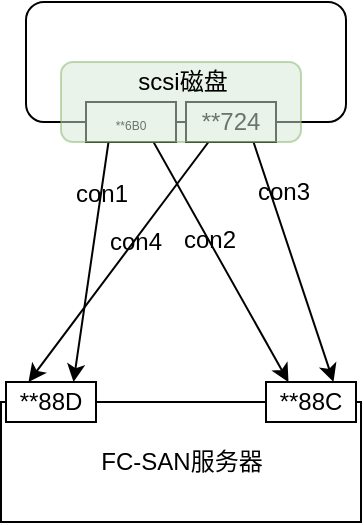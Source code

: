 <mxfile version="12.4.7" type="github"><diagram id="a45cf8ec-cd66-6f27-3ac3-be6e809c9e4a" name="Page-1"><mxGraphModel dx="631" dy="346" grid="1" gridSize="10" guides="1" tooltips="1" connect="1" arrows="1" fold="1" page="1" pageScale="1" pageWidth="827" pageHeight="1169" background="#ffffff" math="0" shadow="0"><root><mxCell id="0"/><mxCell id="1" parent="0"/><mxCell id="4PEYvng8AUEx7_xDdIHF-176" value="" style="rounded=1;whiteSpace=wrap;html=1;" vertex="1" parent="1"><mxGeometry x="280" y="20" width="160" height="60" as="geometry"/></mxCell><mxCell id="4PEYvng8AUEx7_xDdIHF-178" value="FC-SAN服务器" style="rounded=0;whiteSpace=wrap;html=1;" vertex="1" parent="1"><mxGeometry x="267.5" y="220" width="180" height="60" as="geometry"/></mxCell><mxCell id="4PEYvng8AUEx7_xDdIHF-179" value="&lt;font style=&quot;font-size: 6px&quot;&gt;**6B0&lt;/font&gt;" style="rounded=0;whiteSpace=wrap;html=1;" vertex="1" parent="1"><mxGeometry x="310" y="70" width="45" height="20" as="geometry"/></mxCell><mxCell id="4PEYvng8AUEx7_xDdIHF-180" value="**724" style="rounded=0;whiteSpace=wrap;html=1;" vertex="1" parent="1"><mxGeometry x="360" y="70" width="45" height="20" as="geometry"/></mxCell><mxCell id="4PEYvng8AUEx7_xDdIHF-184" value="**88D" style="rounded=0;whiteSpace=wrap;html=1;" vertex="1" parent="1"><mxGeometry x="270" y="210" width="45" height="20" as="geometry"/></mxCell><mxCell id="4PEYvng8AUEx7_xDdIHF-185" value="**88C" style="rounded=0;whiteSpace=wrap;html=1;" vertex="1" parent="1"><mxGeometry x="400" y="210" width="45" height="20" as="geometry"/></mxCell><mxCell id="4PEYvng8AUEx7_xDdIHF-186" value="" style="endArrow=classic;html=1;entryX=0.25;entryY=0;entryDx=0;entryDy=0;exitX=0.25;exitY=1;exitDx=0;exitDy=0;" edge="1" parent="1" source="4PEYvng8AUEx7_xDdIHF-180" target="4PEYvng8AUEx7_xDdIHF-184"><mxGeometry width="50" height="50" relative="1" as="geometry"><mxPoint x="280" y="170" as="sourcePoint"/><mxPoint x="330" y="120" as="targetPoint"/></mxGeometry></mxCell><mxCell id="4PEYvng8AUEx7_xDdIHF-187" value="" style="endArrow=classic;html=1;entryX=0.75;entryY=0;entryDx=0;entryDy=0;exitX=0.75;exitY=1;exitDx=0;exitDy=0;" edge="1" parent="1" source="4PEYvng8AUEx7_xDdIHF-180" target="4PEYvng8AUEx7_xDdIHF-185"><mxGeometry width="50" height="50" relative="1" as="geometry"><mxPoint x="390" y="150" as="sourcePoint"/><mxPoint x="440" y="100" as="targetPoint"/></mxGeometry></mxCell><mxCell id="4PEYvng8AUEx7_xDdIHF-188" value="" style="endArrow=classic;html=1;entryX=0.75;entryY=0;entryDx=0;entryDy=0;exitX=0.25;exitY=1;exitDx=0;exitDy=0;" edge="1" parent="1" source="4PEYvng8AUEx7_xDdIHF-179" target="4PEYvng8AUEx7_xDdIHF-184"><mxGeometry width="50" height="50" relative="1" as="geometry"><mxPoint x="240" y="170" as="sourcePoint"/><mxPoint x="290" y="120" as="targetPoint"/></mxGeometry></mxCell><mxCell id="4PEYvng8AUEx7_xDdIHF-189" value="" style="endArrow=classic;html=1;exitX=0.75;exitY=1;exitDx=0;exitDy=0;entryX=0.25;entryY=0;entryDx=0;entryDy=0;" edge="1" parent="1" source="4PEYvng8AUEx7_xDdIHF-179" target="4PEYvng8AUEx7_xDdIHF-185"><mxGeometry width="50" height="50" relative="1" as="geometry"><mxPoint x="340" y="180" as="sourcePoint"/><mxPoint x="407" y="207" as="targetPoint"/></mxGeometry></mxCell><mxCell id="4PEYvng8AUEx7_xDdIHF-190" value="con1" style="text;html=1;strokeColor=none;fillColor=none;align=center;verticalAlign=middle;whiteSpace=wrap;rounded=0;" vertex="1" parent="1"><mxGeometry x="303" y="111" width="30" height="10" as="geometry"/></mxCell><mxCell id="4PEYvng8AUEx7_xDdIHF-192" value="con2" style="text;html=1;strokeColor=none;fillColor=none;align=center;verticalAlign=middle;whiteSpace=wrap;rounded=0;" vertex="1" parent="1"><mxGeometry x="356.5" y="134" width="30" height="10" as="geometry"/></mxCell><mxCell id="4PEYvng8AUEx7_xDdIHF-194" value="con4" style="text;html=1;strokeColor=none;fillColor=none;align=center;verticalAlign=middle;whiteSpace=wrap;rounded=0;" vertex="1" parent="1"><mxGeometry x="320" y="135" width="30" height="10" as="geometry"/></mxCell><mxCell id="4PEYvng8AUEx7_xDdIHF-197" value="con3" style="text;html=1;strokeColor=none;fillColor=none;align=center;verticalAlign=middle;whiteSpace=wrap;rounded=0;" vertex="1" parent="1"><mxGeometry x="393.5" y="110" width="30" height="10" as="geometry"/></mxCell><mxCell id="4PEYvng8AUEx7_xDdIHF-199" value="" style="rounded=1;whiteSpace=wrap;html=1;opacity=50;fillColor=#d5e8d4;strokeColor=#82b366;" vertex="1" parent="1"><mxGeometry x="297.5" y="50" width="120" height="40" as="geometry"/></mxCell><mxCell id="4PEYvng8AUEx7_xDdIHF-200" value="scsi磁盘" style="text;html=1;strokeColor=none;fillColor=none;align=center;verticalAlign=middle;whiteSpace=wrap;rounded=0;opacity=30;" vertex="1" parent="1"><mxGeometry x="329.5" y="50" width="57" height="20" as="geometry"/></mxCell></root></mxGraphModel></diagram></mxfile>